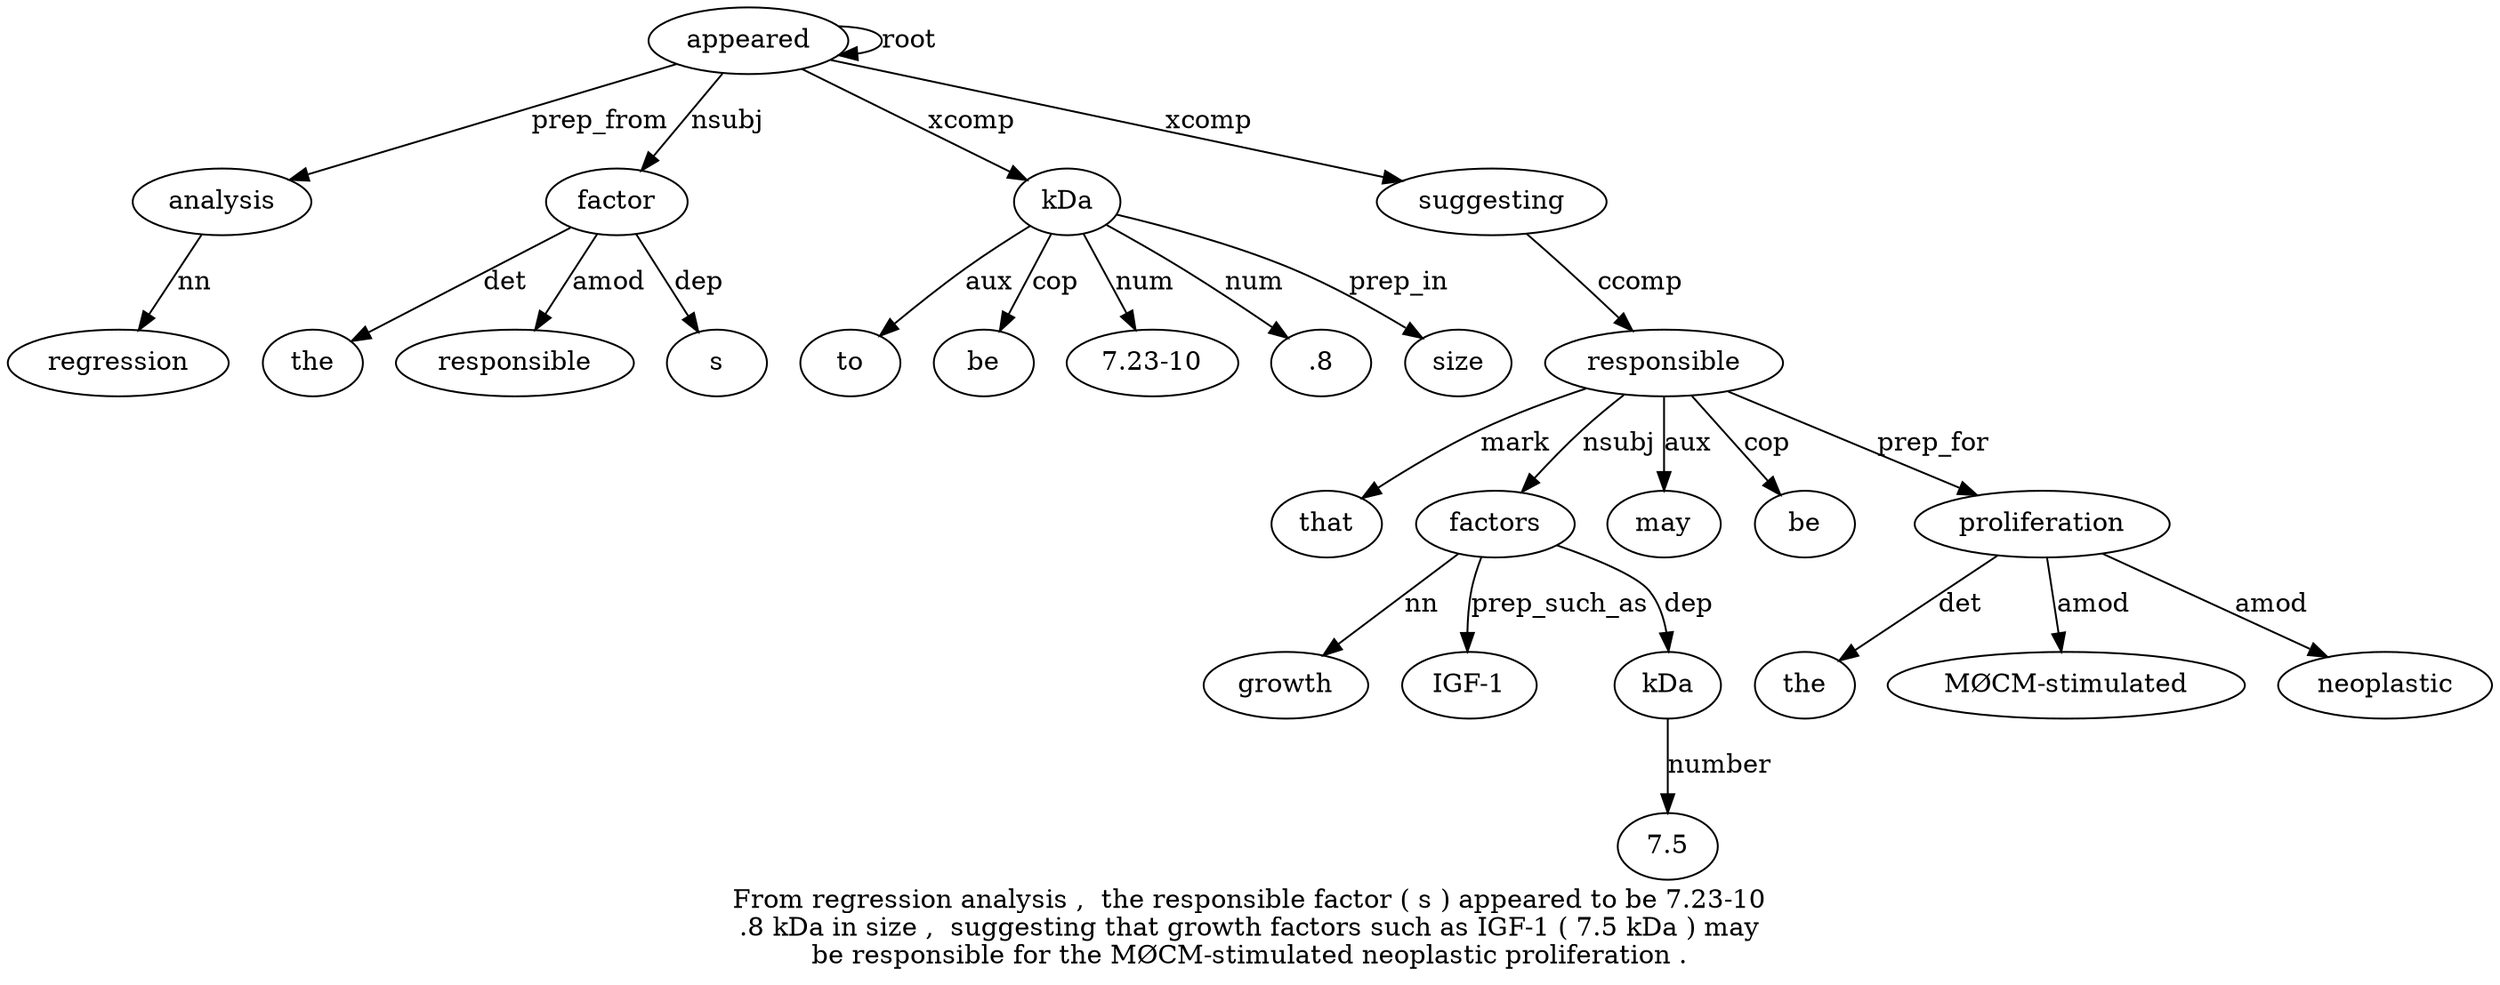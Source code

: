 digraph "From regression analysis ,  the responsible factor ( s ) appeared to be 7.23-10 .8 kDa in size ,  suggesting that growth factors such as IGF-1 ( 7.5 kDa ) may be responsible for the MØCM-stimulated neoplastic proliferation ." {
label="From regression analysis ,  the responsible factor ( s ) appeared to be 7.23-10
.8 kDa in size ,  suggesting that growth factors such as IGF-1 ( 7.5 kDa ) may
be responsible for the MØCM-stimulated neoplastic proliferation .";
analysis3 [style=filled, fillcolor=white, label=analysis];
regression2 [style=filled, fillcolor=white, label=regression];
analysis3 -> regression2  [label=nn];
appeared11 [style=filled, fillcolor=white, label=appeared];
appeared11 -> analysis3  [label=prep_from];
factor7 [style=filled, fillcolor=white, label=factor];
the5 [style=filled, fillcolor=white, label=the];
factor7 -> the5  [label=det];
responsible6 [style=filled, fillcolor=white, label=responsible];
factor7 -> responsible6  [label=amod];
appeared11 -> factor7  [label=nsubj];
s9 [style=filled, fillcolor=white, label=s];
factor7 -> s9  [label=dep];
appeared11 -> appeared11  [label=root];
kDa16 [style=filled, fillcolor=white, label=kDa];
to12 [style=filled, fillcolor=white, label=to];
kDa16 -> to12  [label=aux];
be13 [style=filled, fillcolor=white, label=be];
kDa16 -> be13  [label=cop];
"7.23-104" [style=filled, fillcolor=white, label="7.23-10"];
kDa16 -> "7.23-104"  [label=num];
".815" [style=filled, fillcolor=white, label=".8"];
kDa16 -> ".815"  [label=num];
appeared11 -> kDa16  [label=xcomp];
size18 [style=filled, fillcolor=white, label=size];
kDa16 -> size18  [label=prep_in];
suggesting20 [style=filled, fillcolor=white, label=suggesting];
appeared11 -> suggesting20  [label=xcomp];
responsible33 [style=filled, fillcolor=white, label=responsible];
that21 [style=filled, fillcolor=white, label=that];
responsible33 -> that21  [label=mark];
factors23 [style=filled, fillcolor=white, label=factors];
growth22 [style=filled, fillcolor=white, label=growth];
factors23 -> growth22  [label=nn];
responsible33 -> factors23  [label=nsubj];
"IGF-126" [style=filled, fillcolor=white, label="IGF-1"];
factors23 -> "IGF-126"  [label=prep_such_as];
kDa29 [style=filled, fillcolor=white, label=kDa];
"7.528" [style=filled, fillcolor=white, label="7.5"];
kDa29 -> "7.528"  [label=number];
factors23 -> kDa29  [label=dep];
may31 [style=filled, fillcolor=white, label=may];
responsible33 -> may31  [label=aux];
be32 [style=filled, fillcolor=white, label=be];
responsible33 -> be32  [label=cop];
suggesting20 -> responsible33  [label=ccomp];
proliferation38 [style=filled, fillcolor=white, label=proliferation];
the35 [style=filled, fillcolor=white, label=the];
proliferation38 -> the35  [label=det];
"MØCM-stimulated36" [style=filled, fillcolor=white, label="MØCM-stimulated"];
proliferation38 -> "MØCM-stimulated36"  [label=amod];
neoplastic37 [style=filled, fillcolor=white, label=neoplastic];
proliferation38 -> neoplastic37  [label=amod];
responsible33 -> proliferation38  [label=prep_for];
}
